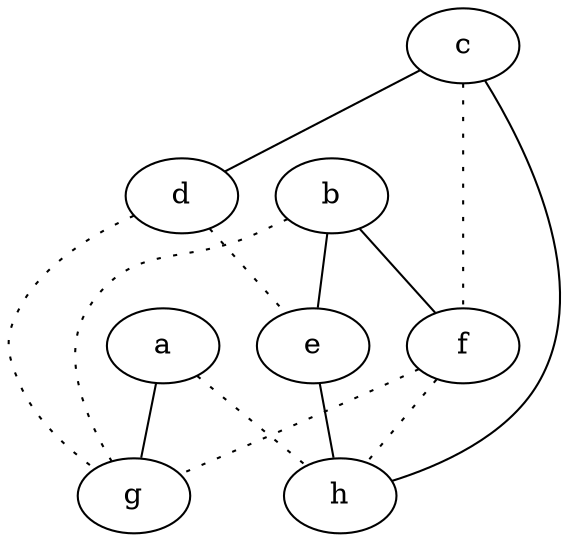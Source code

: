 graph {
a -- g;
a -- h [style=dotted];
b -- e;
b -- f;
b -- g [style=dotted];
c -- d;
c -- f [style=dotted];
c -- h;
d -- e [style=dotted];
d -- g [style=dotted];
e -- h;
f -- g [style=dotted];
f -- h [style=dotted];
}
